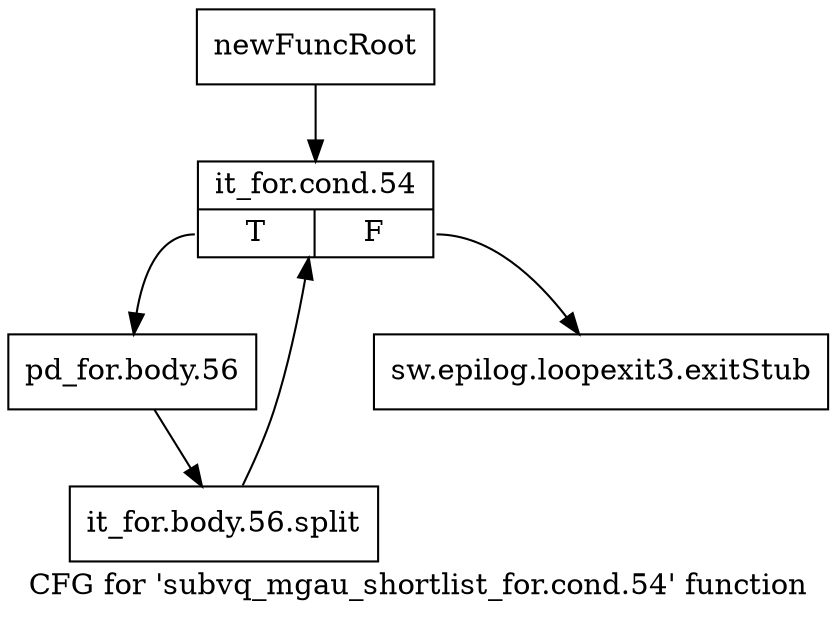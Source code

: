 digraph "CFG for 'subvq_mgau_shortlist_for.cond.54' function" {
	label="CFG for 'subvq_mgau_shortlist_for.cond.54' function";

	Node0x132edc0 [shape=record,label="{newFuncRoot}"];
	Node0x132edc0 -> Node0x132ee60;
	Node0x132ee10 [shape=record,label="{sw.epilog.loopexit3.exitStub}"];
	Node0x132ee60 [shape=record,label="{it_for.cond.54|{<s0>T|<s1>F}}"];
	Node0x132ee60:s0 -> Node0x132eeb0;
	Node0x132ee60:s1 -> Node0x132ee10;
	Node0x132eeb0 [shape=record,label="{pd_for.body.56}"];
	Node0x132eeb0 -> Node0x15b0360;
	Node0x15b0360 [shape=record,label="{it_for.body.56.split}"];
	Node0x15b0360 -> Node0x132ee60;
}

